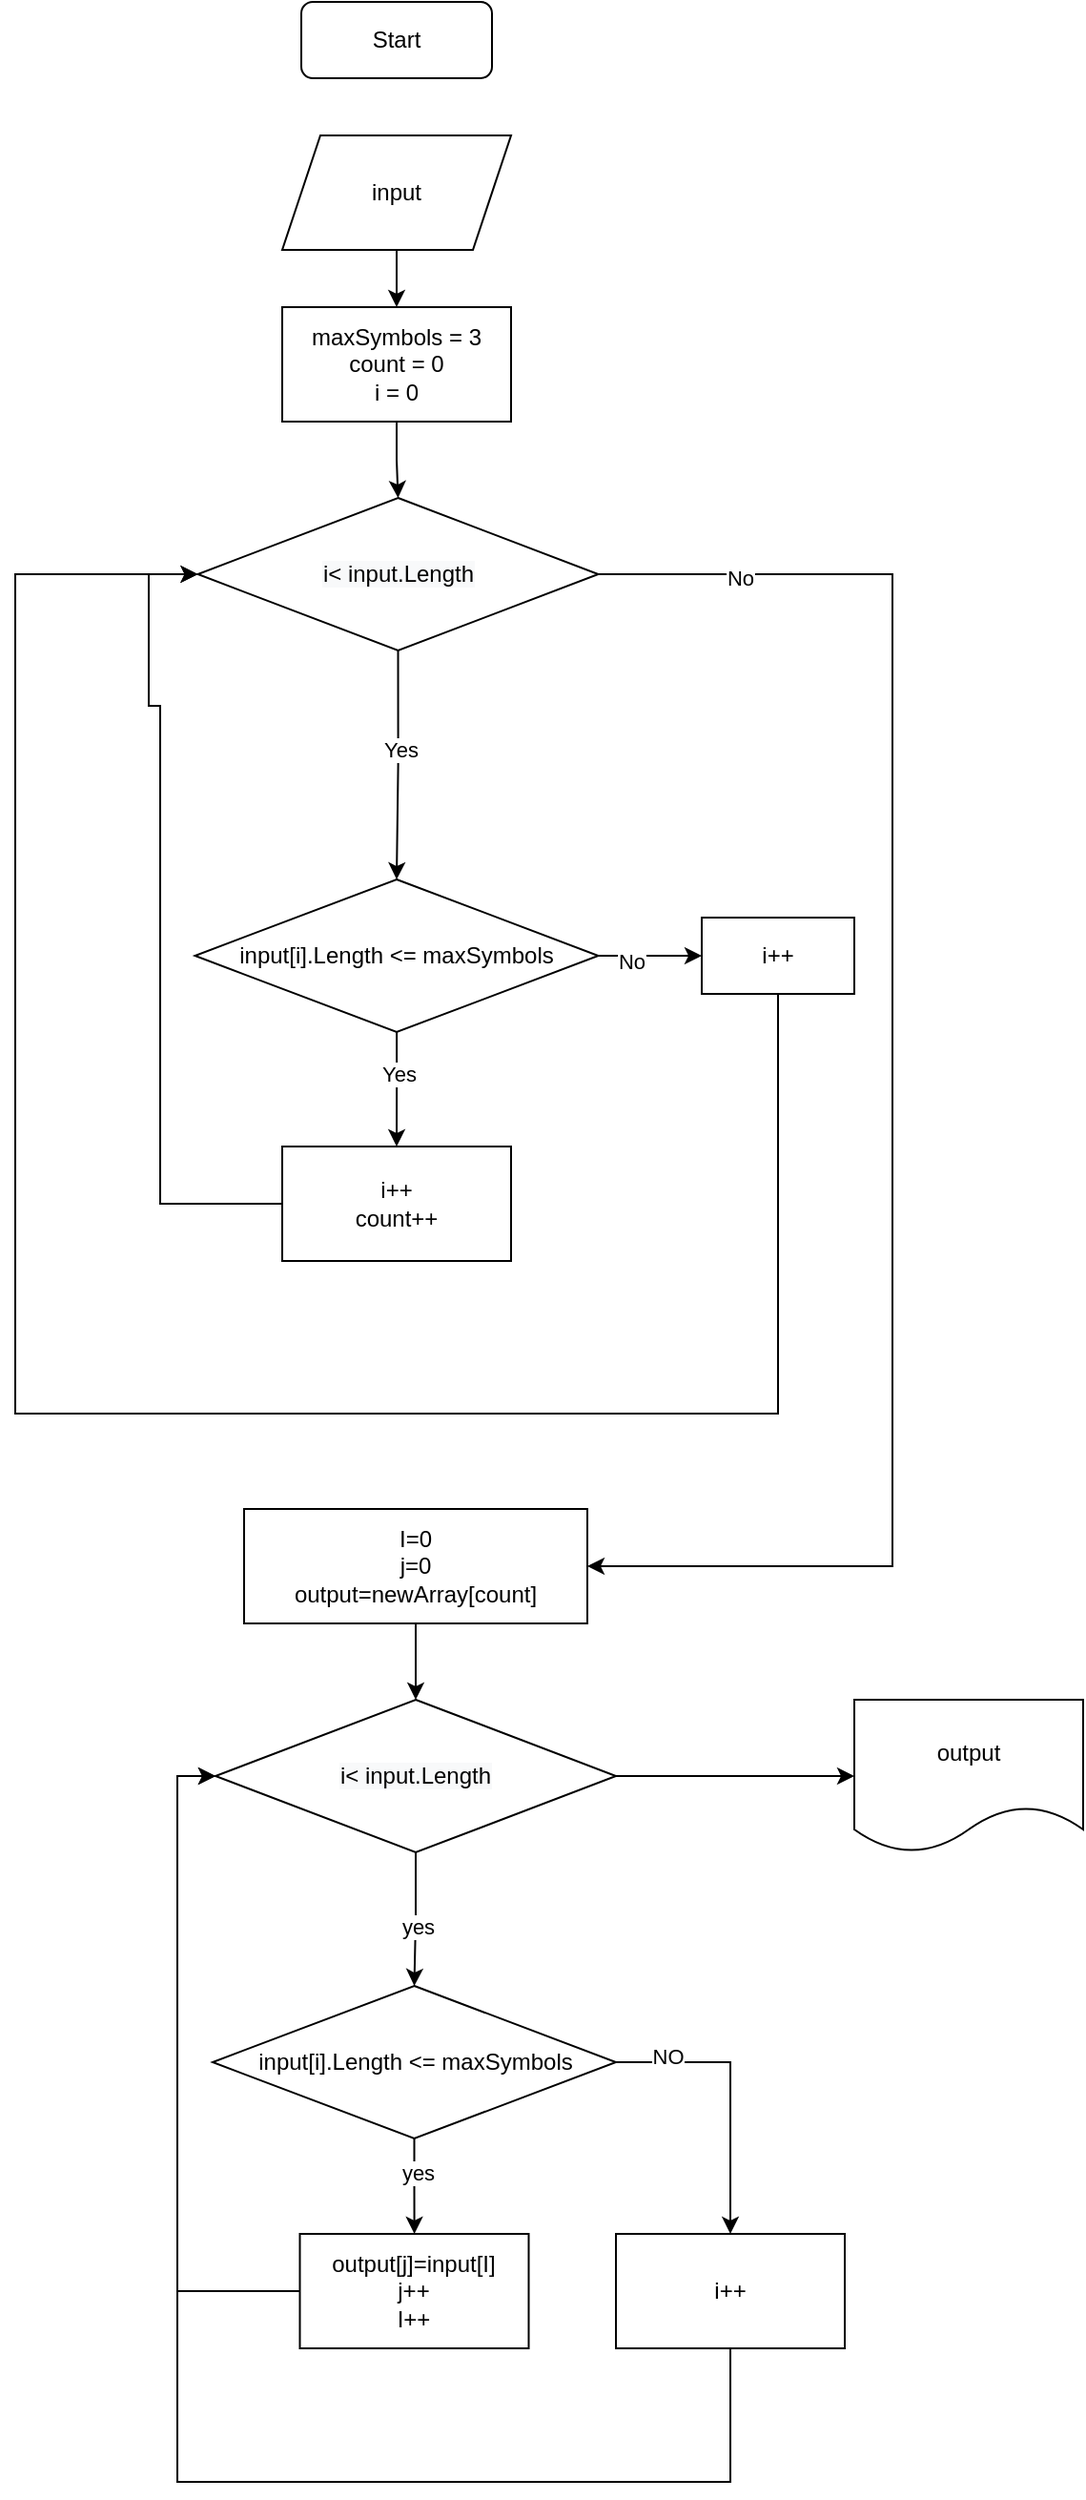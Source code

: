 <mxfile version="20.6.2" type="github">
  <diagram id="opQr1FvIHCURqg0lBInn" name="Page-1">
    <mxGraphModel dx="996" dy="697" grid="1" gridSize="10" guides="1" tooltips="1" connect="1" arrows="1" fold="1" page="1" pageScale="1" pageWidth="827" pageHeight="1169" math="0" shadow="0">
      <root>
        <mxCell id="0" />
        <mxCell id="1" parent="0" />
        <mxCell id="WLni4xA_LB5y17CJBMW1-1" value="Start" style="rounded=1;whiteSpace=wrap;html=1;" vertex="1" parent="1">
          <mxGeometry x="350" y="40" width="100" height="40" as="geometry" />
        </mxCell>
        <mxCell id="WLni4xA_LB5y17CJBMW1-19" value="" style="edgeStyle=orthogonalEdgeStyle;rounded=0;orthogonalLoop=1;jettySize=auto;html=1;fontColor=#000000;exitX=0.5;exitY=1;exitDx=0;exitDy=0;entryX=0.5;entryY=0;entryDx=0;entryDy=0;" edge="1" parent="1" source="WLni4xA_LB5y17CJBMW1-20" target="WLni4xA_LB5y17CJBMW1-12">
          <mxGeometry relative="1" as="geometry">
            <mxPoint x="401" y="450" as="sourcePoint" />
            <mxPoint x="400.04" y="490" as="targetPoint" />
          </mxGeometry>
        </mxCell>
        <mxCell id="WLni4xA_LB5y17CJBMW1-24" value="Yes" style="edgeLabel;html=1;align=center;verticalAlign=middle;resizable=0;points=[];fontColor=#000000;" vertex="1" connectable="0" parent="WLni4xA_LB5y17CJBMW1-19">
          <mxGeometry x="-0.138" y="1" relative="1" as="geometry">
            <mxPoint as="offset" />
          </mxGeometry>
        </mxCell>
        <mxCell id="WLni4xA_LB5y17CJBMW1-11" value="" style="edgeStyle=orthogonalEdgeStyle;rounded=0;orthogonalLoop=1;jettySize=auto;html=1;fontColor=#000000;entryX=0.5;entryY=0;entryDx=0;entryDy=0;exitX=0.5;exitY=1;exitDx=0;exitDy=0;" edge="1" parent="1" source="WLni4xA_LB5y17CJBMW1-21" target="WLni4xA_LB5y17CJBMW1-20">
          <mxGeometry relative="1" as="geometry">
            <mxPoint x="401" y="340" as="sourcePoint" />
            <mxPoint x="401" y="390" as="targetPoint" />
          </mxGeometry>
        </mxCell>
        <mxCell id="WLni4xA_LB5y17CJBMW1-15" value="" style="edgeStyle=orthogonalEdgeStyle;rounded=0;orthogonalLoop=1;jettySize=auto;html=1;fontColor=#000000;" edge="1" parent="1" source="WLni4xA_LB5y17CJBMW1-12" target="WLni4xA_LB5y17CJBMW1-14">
          <mxGeometry relative="1" as="geometry" />
        </mxCell>
        <mxCell id="WLni4xA_LB5y17CJBMW1-25" value="Yes&lt;br&gt;" style="edgeLabel;html=1;align=center;verticalAlign=middle;resizable=0;points=[];fontColor=#000000;" vertex="1" connectable="0" parent="WLni4xA_LB5y17CJBMW1-15">
          <mxGeometry x="-0.273" y="1" relative="1" as="geometry">
            <mxPoint as="offset" />
          </mxGeometry>
        </mxCell>
        <mxCell id="WLni4xA_LB5y17CJBMW1-29" value="" style="edgeStyle=orthogonalEdgeStyle;rounded=0;orthogonalLoop=1;jettySize=auto;html=1;fontColor=#000000;" edge="1" parent="1" source="WLni4xA_LB5y17CJBMW1-12" target="WLni4xA_LB5y17CJBMW1-28">
          <mxGeometry relative="1" as="geometry" />
        </mxCell>
        <mxCell id="WLni4xA_LB5y17CJBMW1-31" value="No" style="edgeLabel;html=1;align=center;verticalAlign=middle;resizable=0;points=[];fontColor=#000000;" vertex="1" connectable="0" parent="WLni4xA_LB5y17CJBMW1-29">
          <mxGeometry x="-0.394" y="-3" relative="1" as="geometry">
            <mxPoint as="offset" />
          </mxGeometry>
        </mxCell>
        <mxCell id="WLni4xA_LB5y17CJBMW1-12" value="input[i].Length &amp;lt;= maxSymbols" style="rhombus;whiteSpace=wrap;html=1;rounded=0;" vertex="1" parent="1">
          <mxGeometry x="294.25" y="500" width="211.5" height="80" as="geometry" />
        </mxCell>
        <mxCell id="WLni4xA_LB5y17CJBMW1-32" style="edgeStyle=orthogonalEdgeStyle;rounded=0;orthogonalLoop=1;jettySize=auto;html=1;entryX=0;entryY=0.5;entryDx=0;entryDy=0;fontColor=#000000;" edge="1" parent="1" source="WLni4xA_LB5y17CJBMW1-14" target="WLni4xA_LB5y17CJBMW1-20">
          <mxGeometry relative="1" as="geometry">
            <Array as="points">
              <mxPoint x="276" y="670" />
              <mxPoint x="276" y="409" />
              <mxPoint x="270" y="409" />
              <mxPoint x="270" y="340" />
            </Array>
          </mxGeometry>
        </mxCell>
        <mxCell id="WLni4xA_LB5y17CJBMW1-14" value="i++&lt;br&gt;count++" style="rounded=0;whiteSpace=wrap;html=1;" vertex="1" parent="1">
          <mxGeometry x="340" y="640" width="120" height="60" as="geometry" />
        </mxCell>
        <mxCell id="WLni4xA_LB5y17CJBMW1-34" value="" style="edgeStyle=orthogonalEdgeStyle;rounded=0;orthogonalLoop=1;jettySize=auto;html=1;fontColor=#000000;" edge="1" parent="1" source="WLni4xA_LB5y17CJBMW1-20" target="WLni4xA_LB5y17CJBMW1-33">
          <mxGeometry relative="1" as="geometry">
            <Array as="points">
              <mxPoint x="660" y="340" />
              <mxPoint x="660" y="860" />
            </Array>
          </mxGeometry>
        </mxCell>
        <mxCell id="WLni4xA_LB5y17CJBMW1-35" value="No" style="edgeLabel;html=1;align=center;verticalAlign=middle;resizable=0;points=[];fontColor=#000000;" vertex="1" connectable="0" parent="WLni4xA_LB5y17CJBMW1-34">
          <mxGeometry x="-0.823" y="-2" relative="1" as="geometry">
            <mxPoint as="offset" />
          </mxGeometry>
        </mxCell>
        <mxCell id="WLni4xA_LB5y17CJBMW1-20" value="&lt;span style=&quot;background-color: rgb(248, 249, 250);&quot;&gt;i&amp;lt; input.Length&lt;/span&gt;" style="rhombus;whiteSpace=wrap;html=1;labelBackgroundColor=#FFFFFF;fontColor=#000000;" vertex="1" parent="1">
          <mxGeometry x="295.75" y="300" width="210" height="80" as="geometry" />
        </mxCell>
        <mxCell id="WLni4xA_LB5y17CJBMW1-21" value="&lt;span style=&quot;caret-color: rgb(0, 0, 0); color: rgb(0, 0, 0); font-family: Helvetica; font-size: 12px; font-style: normal; font-variant-caps: normal; font-weight: normal; letter-spacing: normal; text-align: center; text-indent: 0px; text-transform: none; word-spacing: 0px; -webkit-text-stroke-width: 0px; background-color: rgb(255, 255, 255); text-decoration: none; float: none; display: inline !important;&quot;&gt;maxSymbols = 3&lt;/span&gt;&lt;br style=&quot;caret-color: rgb(0, 0, 0); color: rgb(0, 0, 0); font-family: Helvetica; font-size: 12px; font-style: normal; font-variant-caps: normal; font-weight: normal; letter-spacing: normal; text-align: center; text-indent: 0px; text-transform: none; word-spacing: 0px; -webkit-text-stroke-width: 0px; text-decoration: none;&quot;&gt;&lt;span style=&quot;caret-color: rgb(0, 0, 0); color: rgb(0, 0, 0); font-family: Helvetica; font-size: 12px; font-style: normal; font-variant-caps: normal; font-weight: normal; letter-spacing: normal; text-align: center; text-indent: 0px; text-transform: none; word-spacing: 0px; -webkit-text-stroke-width: 0px; background-color: rgb(255, 255, 255); text-decoration: none; float: none; display: inline !important;&quot;&gt;count = 0&lt;br&gt;i = 0&lt;br&gt;&lt;/span&gt;" style="rounded=0;whiteSpace=wrap;html=1;labelBackgroundColor=#FFFFFF;fontColor=#000000;" vertex="1" parent="1">
          <mxGeometry x="340" y="200" width="120" height="60" as="geometry" />
        </mxCell>
        <mxCell id="WLni4xA_LB5y17CJBMW1-30" style="edgeStyle=orthogonalEdgeStyle;rounded=0;orthogonalLoop=1;jettySize=auto;html=1;entryX=0;entryY=0.5;entryDx=0;entryDy=0;fontColor=#000000;" edge="1" parent="1" source="WLni4xA_LB5y17CJBMW1-28" target="WLni4xA_LB5y17CJBMW1-20">
          <mxGeometry relative="1" as="geometry">
            <Array as="points">
              <mxPoint x="600" y="780" />
              <mxPoint x="200" y="780" />
              <mxPoint x="200" y="340" />
            </Array>
          </mxGeometry>
        </mxCell>
        <mxCell id="WLni4xA_LB5y17CJBMW1-28" value="i++" style="rounded=0;whiteSpace=wrap;html=1;" vertex="1" parent="1">
          <mxGeometry x="560" y="520" width="80" height="40" as="geometry" />
        </mxCell>
        <mxCell id="WLni4xA_LB5y17CJBMW1-37" value="" style="edgeStyle=orthogonalEdgeStyle;rounded=0;orthogonalLoop=1;jettySize=auto;html=1;fontColor=#000000;" edge="1" parent="1" source="WLni4xA_LB5y17CJBMW1-33" target="WLni4xA_LB5y17CJBMW1-36">
          <mxGeometry relative="1" as="geometry" />
        </mxCell>
        <mxCell id="WLni4xA_LB5y17CJBMW1-33" value="I=0&lt;br&gt;j=0&lt;br&gt;output=newArray[count]" style="whiteSpace=wrap;html=1;fontColor=#000000;labelBackgroundColor=#FFFFFF;" vertex="1" parent="1">
          <mxGeometry x="320" y="830" width="180" height="60" as="geometry" />
        </mxCell>
        <mxCell id="WLni4xA_LB5y17CJBMW1-39" value="" style="edgeStyle=orthogonalEdgeStyle;rounded=0;orthogonalLoop=1;jettySize=auto;html=1;fontColor=#000000;" edge="1" parent="1" source="WLni4xA_LB5y17CJBMW1-36" target="WLni4xA_LB5y17CJBMW1-38">
          <mxGeometry relative="1" as="geometry" />
        </mxCell>
        <mxCell id="WLni4xA_LB5y17CJBMW1-40" value="yes" style="edgeLabel;html=1;align=center;verticalAlign=middle;resizable=0;points=[];fontColor=#000000;" vertex="1" connectable="0" parent="WLni4xA_LB5y17CJBMW1-39">
          <mxGeometry x="0.102" y="1" relative="1" as="geometry">
            <mxPoint as="offset" />
          </mxGeometry>
        </mxCell>
        <mxCell id="WLni4xA_LB5y17CJBMW1-58" value="" style="edgeStyle=orthogonalEdgeStyle;rounded=0;orthogonalLoop=1;jettySize=auto;html=1;fontColor=#000000;" edge="1" parent="1" source="WLni4xA_LB5y17CJBMW1-36" target="WLni4xA_LB5y17CJBMW1-57">
          <mxGeometry relative="1" as="geometry" />
        </mxCell>
        <mxCell id="WLni4xA_LB5y17CJBMW1-36" value="&lt;span style=&quot;background-color: rgb(248, 249, 250);&quot;&gt;i&amp;lt; input.Length&lt;/span&gt;" style="rhombus;whiteSpace=wrap;html=1;labelBackgroundColor=#FFFFFF;fontColor=#000000;" vertex="1" parent="1">
          <mxGeometry x="305" y="930" width="210" height="80" as="geometry" />
        </mxCell>
        <mxCell id="WLni4xA_LB5y17CJBMW1-42" value="" style="edgeStyle=orthogonalEdgeStyle;rounded=0;orthogonalLoop=1;jettySize=auto;html=1;fontColor=#000000;" edge="1" parent="1" source="WLni4xA_LB5y17CJBMW1-38" target="WLni4xA_LB5y17CJBMW1-41">
          <mxGeometry relative="1" as="geometry" />
        </mxCell>
        <mxCell id="WLni4xA_LB5y17CJBMW1-45" value="yes" style="edgeLabel;html=1;align=center;verticalAlign=middle;resizable=0;points=[];fontColor=#000000;" vertex="1" connectable="0" parent="WLni4xA_LB5y17CJBMW1-42">
          <mxGeometry x="-0.285" y="1" relative="1" as="geometry">
            <mxPoint as="offset" />
          </mxGeometry>
        </mxCell>
        <mxCell id="WLni4xA_LB5y17CJBMW1-48" style="edgeStyle=orthogonalEdgeStyle;rounded=0;orthogonalLoop=1;jettySize=auto;html=1;fontColor=#000000;entryX=0.5;entryY=0;entryDx=0;entryDy=0;" edge="1" parent="1" source="WLni4xA_LB5y17CJBMW1-38" target="WLni4xA_LB5y17CJBMW1-49">
          <mxGeometry relative="1" as="geometry">
            <mxPoint x="569.783" y="1170.012" as="targetPoint" />
            <Array as="points">
              <mxPoint x="575" y="1120" />
            </Array>
          </mxGeometry>
        </mxCell>
        <mxCell id="WLni4xA_LB5y17CJBMW1-50" value="NO" style="edgeLabel;html=1;align=center;verticalAlign=middle;resizable=0;points=[];fontColor=#000000;" vertex="1" connectable="0" parent="WLni4xA_LB5y17CJBMW1-48">
          <mxGeometry x="-0.637" y="3" relative="1" as="geometry">
            <mxPoint as="offset" />
          </mxGeometry>
        </mxCell>
        <mxCell id="WLni4xA_LB5y17CJBMW1-38" value="input[i].Length &amp;lt;= maxSymbols" style="rhombus;whiteSpace=wrap;html=1;rounded=0;" vertex="1" parent="1">
          <mxGeometry x="303.5" y="1080" width="211.5" height="80" as="geometry" />
        </mxCell>
        <mxCell id="WLni4xA_LB5y17CJBMW1-46" style="edgeStyle=orthogonalEdgeStyle;rounded=0;orthogonalLoop=1;jettySize=auto;html=1;entryX=0;entryY=0.5;entryDx=0;entryDy=0;fontColor=#000000;exitX=0;exitY=0.5;exitDx=0;exitDy=0;" edge="1" parent="1" source="WLni4xA_LB5y17CJBMW1-41" target="WLni4xA_LB5y17CJBMW1-36">
          <mxGeometry relative="1" as="geometry">
            <Array as="points">
              <mxPoint x="285" y="1240" />
              <mxPoint x="285" y="970" />
            </Array>
          </mxGeometry>
        </mxCell>
        <mxCell id="WLni4xA_LB5y17CJBMW1-41" value="output[j]=input[I]&lt;br&gt;j++&lt;br&gt;I++" style="rounded=0;whiteSpace=wrap;html=1;" vertex="1" parent="1">
          <mxGeometry x="349.25" y="1210" width="120" height="60" as="geometry" />
        </mxCell>
        <mxCell id="WLni4xA_LB5y17CJBMW1-44" value="" style="edgeStyle=orthogonalEdgeStyle;rounded=0;orthogonalLoop=1;jettySize=auto;html=1;fontColor=#000000;" edge="1" parent="1" source="WLni4xA_LB5y17CJBMW1-43" target="WLni4xA_LB5y17CJBMW1-21">
          <mxGeometry relative="1" as="geometry" />
        </mxCell>
        <mxCell id="WLni4xA_LB5y17CJBMW1-43" value="input" style="shape=parallelogram;perimeter=parallelogramPerimeter;whiteSpace=wrap;html=1;fixedSize=1;labelBackgroundColor=#FFFFFF;fontColor=#000000;" vertex="1" parent="1">
          <mxGeometry x="340" y="110" width="120" height="60" as="geometry" />
        </mxCell>
        <mxCell id="WLni4xA_LB5y17CJBMW1-56" style="edgeStyle=orthogonalEdgeStyle;rounded=0;orthogonalLoop=1;jettySize=auto;html=1;entryX=0;entryY=0.5;entryDx=0;entryDy=0;fontColor=#000000;" edge="1" parent="1" source="WLni4xA_LB5y17CJBMW1-49" target="WLni4xA_LB5y17CJBMW1-36">
          <mxGeometry relative="1" as="geometry">
            <Array as="points">
              <mxPoint x="575" y="1340" />
              <mxPoint x="285" y="1340" />
              <mxPoint x="285" y="970" />
            </Array>
          </mxGeometry>
        </mxCell>
        <mxCell id="WLni4xA_LB5y17CJBMW1-49" value="i++" style="rounded=0;whiteSpace=wrap;html=1;labelBackgroundColor=#FFFFFF;fontColor=#000000;" vertex="1" parent="1">
          <mxGeometry x="515" y="1210" width="120" height="60" as="geometry" />
        </mxCell>
        <mxCell id="WLni4xA_LB5y17CJBMW1-57" value="output" style="shape=document;whiteSpace=wrap;html=1;boundedLbl=1;fontColor=#000000;labelBackgroundColor=#FFFFFF;" vertex="1" parent="1">
          <mxGeometry x="640" y="930" width="120" height="80" as="geometry" />
        </mxCell>
      </root>
    </mxGraphModel>
  </diagram>
</mxfile>
